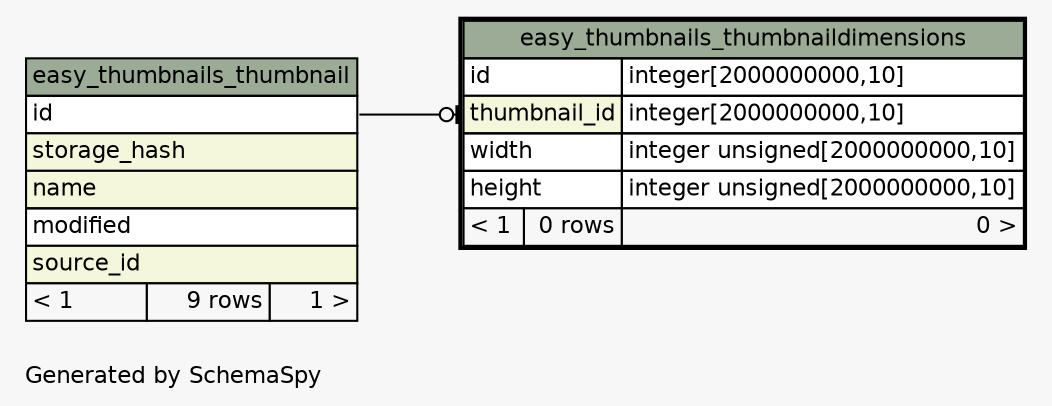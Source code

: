 // dot 2.38.0 on Windows 7 6.1
// SchemaSpy rev 590
digraph "oneDegreeRelationshipsDiagram" {
  graph [
    rankdir="RL"
    bgcolor="#f7f7f7"
    label="\nGenerated by SchemaSpy"
    labeljust="l"
    nodesep="0.18"
    ranksep="0.46"
    fontname="Helvetica"
    fontsize="11"
  ];
  node [
    fontname="Helvetica"
    fontsize="11"
    shape="plaintext"
  ];
  edge [
    arrowsize="0.8"
  ];
  "easy_thumbnails_thumbnaildimensions":"thumbnail_id":w -> "easy_thumbnails_thumbnail":"id":e [arrowhead=none dir=back arrowtail=teeodot];
  "easy_thumbnails_thumbnail" [
    label=<
    <TABLE BORDER="0" CELLBORDER="1" CELLSPACING="0" BGCOLOR="#ffffff">
      <TR><TD COLSPAN="3" BGCOLOR="#9bab96" ALIGN="CENTER">easy_thumbnails_thumbnail</TD></TR>
      <TR><TD PORT="id" COLSPAN="3" ALIGN="LEFT">id</TD></TR>
      <TR><TD PORT="storage_hash" COLSPAN="3" BGCOLOR="#f4f7da" ALIGN="LEFT">storage_hash</TD></TR>
      <TR><TD PORT="name" COLSPAN="3" BGCOLOR="#f4f7da" ALIGN="LEFT">name</TD></TR>
      <TR><TD PORT="modified" COLSPAN="3" ALIGN="LEFT">modified</TD></TR>
      <TR><TD PORT="source_id" COLSPAN="3" BGCOLOR="#f4f7da" ALIGN="LEFT">source_id</TD></TR>
      <TR><TD ALIGN="LEFT" BGCOLOR="#f7f7f7">&lt; 1</TD><TD ALIGN="RIGHT" BGCOLOR="#f7f7f7">9 rows</TD><TD ALIGN="RIGHT" BGCOLOR="#f7f7f7">1 &gt;</TD></TR>
    </TABLE>>
    URL="easy_thumbnails_thumbnail.html"
    tooltip="easy_thumbnails_thumbnail"
  ];
  "easy_thumbnails_thumbnaildimensions" [
    label=<
    <TABLE BORDER="2" CELLBORDER="1" CELLSPACING="0" BGCOLOR="#ffffff">
      <TR><TD COLSPAN="3" BGCOLOR="#9bab96" ALIGN="CENTER">easy_thumbnails_thumbnaildimensions</TD></TR>
      <TR><TD PORT="id" COLSPAN="2" ALIGN="LEFT">id</TD><TD PORT="id.type" ALIGN="LEFT">integer[2000000000,10]</TD></TR>
      <TR><TD PORT="thumbnail_id" COLSPAN="2" BGCOLOR="#f4f7da" ALIGN="LEFT">thumbnail_id</TD><TD PORT="thumbnail_id.type" ALIGN="LEFT">integer[2000000000,10]</TD></TR>
      <TR><TD PORT="width" COLSPAN="2" ALIGN="LEFT">width</TD><TD PORT="width.type" ALIGN="LEFT">integer unsigned[2000000000,10]</TD></TR>
      <TR><TD PORT="height" COLSPAN="2" ALIGN="LEFT">height</TD><TD PORT="height.type" ALIGN="LEFT">integer unsigned[2000000000,10]</TD></TR>
      <TR><TD ALIGN="LEFT" BGCOLOR="#f7f7f7">&lt; 1</TD><TD ALIGN="RIGHT" BGCOLOR="#f7f7f7">0 rows</TD><TD ALIGN="RIGHT" BGCOLOR="#f7f7f7">0 &gt;</TD></TR>
    </TABLE>>
    URL="easy_thumbnails_thumbnaildimensions.html"
    tooltip="easy_thumbnails_thumbnaildimensions"
  ];
}
